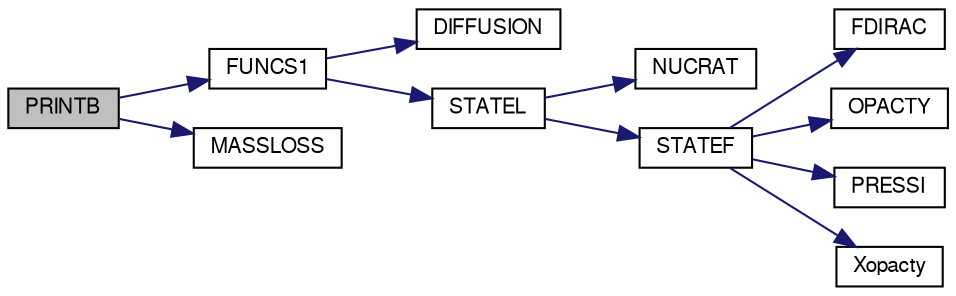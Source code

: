 digraph G
{
  edge [fontname="FreeSans",fontsize="10",labelfontname="FreeSans",labelfontsize="10"];
  node [fontname="FreeSans",fontsize="10",shape=record];
  rankdir=LR;
  Node1 [label="PRINTB",height=0.2,width=0.4,color="black", fillcolor="grey75", style="filled" fontcolor="black"];
  Node1 -> Node2 [color="midnightblue",fontsize="10",style="solid",fontname="FreeSans"];
  Node2 [label="FUNCS1",height=0.2,width=0.4,color="black", fillcolor="white", style="filled",URL="$funcs1_8f.html#a823aa25095ced47754832afa9117994a"];
  Node2 -> Node3 [color="midnightblue",fontsize="10",style="solid",fontname="FreeSans"];
  Node3 [label="DIFFUSION",height=0.2,width=0.4,color="black", fillcolor="white", style="filled",URL="$diffusion_8f.html#a8ba373466874f486e903a702a195cbc8"];
  Node2 -> Node4 [color="midnightblue",fontsize="10",style="solid",fontname="FreeSans"];
  Node4 [label="STATEL",height=0.2,width=0.4,color="black", fillcolor="white", style="filled",URL="$statel_8f.html#a77da1cfaae78dd64f83361c6d1f2d56f"];
  Node4 -> Node5 [color="midnightblue",fontsize="10",style="solid",fontname="FreeSans"];
  Node5 [label="NUCRAT",height=0.2,width=0.4,color="black", fillcolor="white", style="filled",URL="$nucrat_8f.html#a98080f8c775d473d25fea4a1ccdd865a"];
  Node4 -> Node6 [color="midnightblue",fontsize="10",style="solid",fontname="FreeSans"];
  Node6 [label="STATEF",height=0.2,width=0.4,color="black", fillcolor="white", style="filled",URL="$statef_8f.html#aef9263ee691a24244d7b4043ef5c32e8"];
  Node6 -> Node7 [color="midnightblue",fontsize="10",style="solid",fontname="FreeSans"];
  Node7 [label="FDIRAC",height=0.2,width=0.4,color="black", fillcolor="white", style="filled",URL="$fdirac_8f.html#ae20e2567f58c2c2a56db2a0e267f3ac2"];
  Node6 -> Node8 [color="midnightblue",fontsize="10",style="solid",fontname="FreeSans"];
  Node8 [label="OPACTY",height=0.2,width=0.4,color="black", fillcolor="white", style="filled",URL="$opacty_8f.html#ae436041cf48ebdd3463f8ba6247e8cd2"];
  Node6 -> Node9 [color="midnightblue",fontsize="10",style="solid",fontname="FreeSans"];
  Node9 [label="PRESSI",height=0.2,width=0.4,color="black", fillcolor="white", style="filled",URL="$pressi_8f.html#a881d56bd249d693d3f6fd21027e86dd1"];
  Node6 -> Node10 [color="midnightblue",fontsize="10",style="solid",fontname="FreeSans"];
  Node10 [label="Xopacty",height=0.2,width=0.4,color="black", fillcolor="white", style="filled",URL="$xopac_8f.html#a69c1c4895f63c9ca1c9f2940c2d374fa"];
  Node1 -> Node11 [color="midnightblue",fontsize="10",style="solid",fontname="FreeSans"];
  Node11 [label="MASSLOSS",height=0.2,width=0.4,color="black", fillcolor="white", style="filled",URL="$massloss_8f.html#a96d5338a48edc8d7769a5471a9105268"];
}
